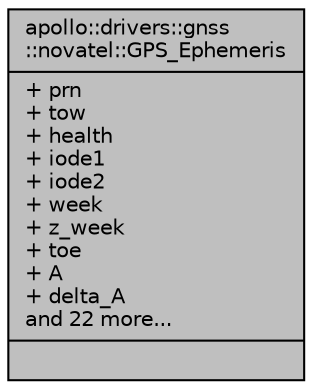 digraph "apollo::drivers::gnss::novatel::GPS_Ephemeris"
{
  edge [fontname="Helvetica",fontsize="10",labelfontname="Helvetica",labelfontsize="10"];
  node [fontname="Helvetica",fontsize="10",shape=record];
  Node1 [label="{apollo::drivers::gnss\l::novatel::GPS_Ephemeris\n|+ prn\l+ tow\l+ health\l+ iode1\l+ iode2\l+ week\l+ z_week\l+ toe\l+ A\l+ delta_A\land 22 more...\l|}",height=0.2,width=0.4,color="black", fillcolor="grey75", style="filled" fontcolor="black"];
}
